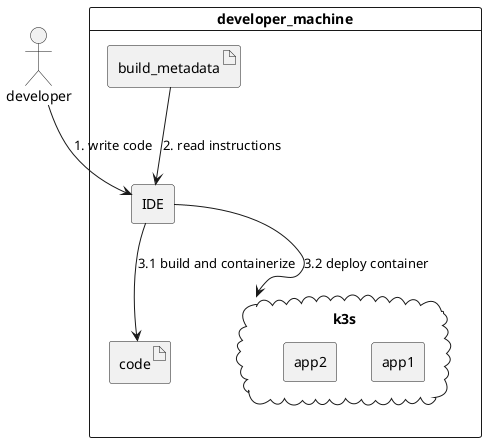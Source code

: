 @startuml
'left to right direction
actor developer
card developer_machine {
    cloud k3s {
        agent app1
        agent app2
    }
    agent IDE
    artifact build_metadata
    artifact code
}
developer --> IDE : 1. write code
build_metadata --> IDE : 2. read instructions
IDE --> code : 3.1 build and containerize
IDE --> k3s : 3.2 deploy container
@enduml